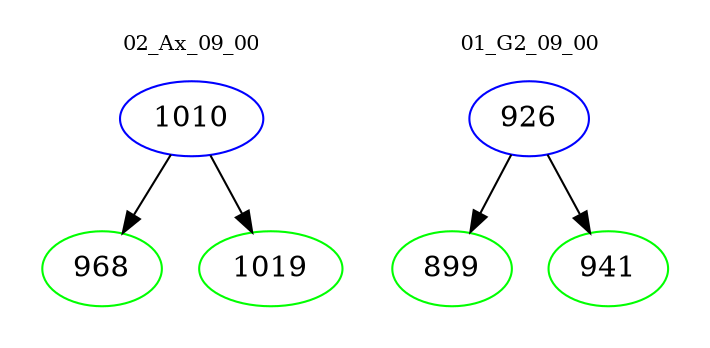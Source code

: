 digraph{
subgraph cluster_0 {
color = white
label = "02_Ax_09_00";
fontsize=10;
T0_1010 [label="1010", color="blue"]
T0_1010 -> T0_968 [color="black"]
T0_968 [label="968", color="green"]
T0_1010 -> T0_1019 [color="black"]
T0_1019 [label="1019", color="green"]
}
subgraph cluster_1 {
color = white
label = "01_G2_09_00";
fontsize=10;
T1_926 [label="926", color="blue"]
T1_926 -> T1_899 [color="black"]
T1_899 [label="899", color="green"]
T1_926 -> T1_941 [color="black"]
T1_941 [label="941", color="green"]
}
}
